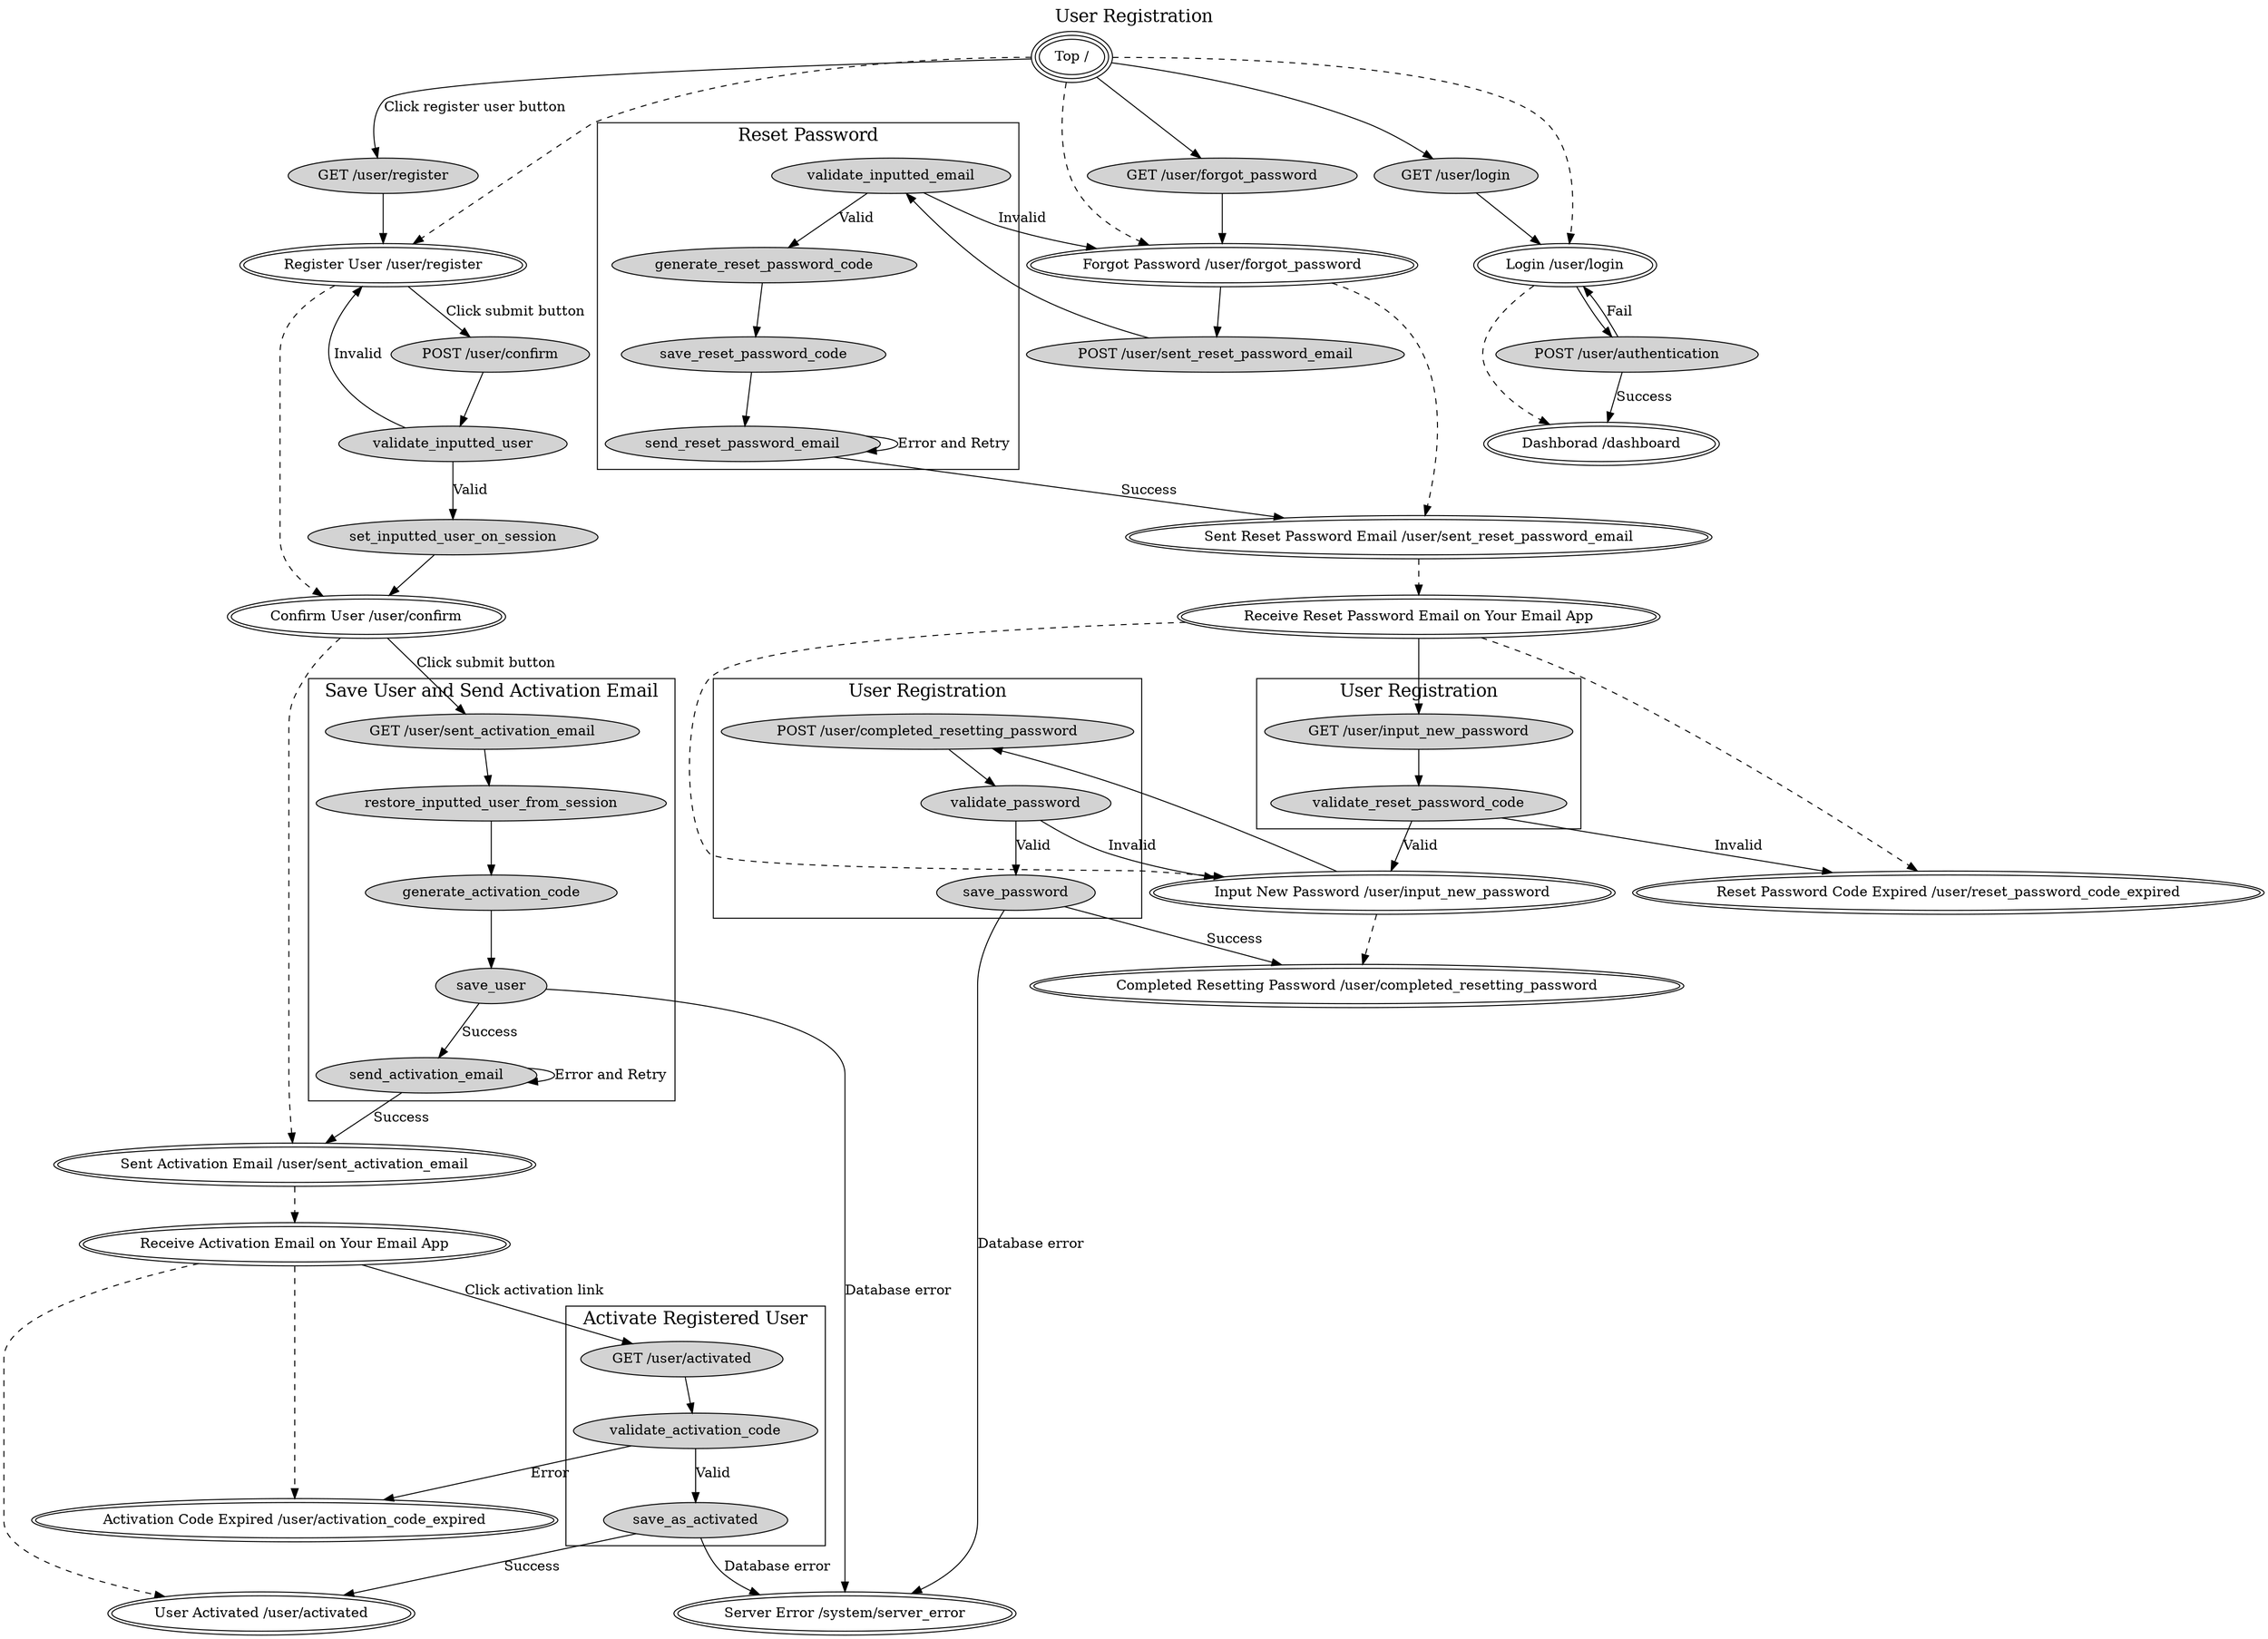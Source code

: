 digraph registration{
    // Graph Settings
    graph[label="User Registration",labelloc=t,fontsize=18];

    // Define Views
    top_view[peripheries=3,label="Top /"];

    registration_view[peripheries=2,label="Register User /user/register"];
    confirm_view[peripheries=2,label="Confirm User /user/confirm"];
    sent_activation_email_view[peripheries=2,label="Sent Activation Email /user/sent_activation_email"];
    email_activation_view[peripheries=2,label="Receive Activation Email on Your Email App"];
    activated_view[peripheries=2,label="User Activated /user/activated"];
    activation_code_expired_view[peripheries=2,label="Activation Code Expired /user/activation_code_expired"];

    forgot_password_view[peripheries=2,label="Forgot Password /user/forgot_password"];
    sent_reset_password_email_view[peripheries=2,label="Sent Reset Password Email /user/sent_reset_password_email"];
    email_reset_password_view[peripheries=2,label="Receive Reset Password Email on Your Email App"];
    input_new_password[peripheries=2,label="Input New Password /user/input_new_password"];
    reset_password_code_expired_view[peripheries=2,label="Reset Password Code Expired /user/reset_password_code_expired"];
    completed_resetting_password[peripheries=2,label="Completed Resetting Password /user/completed_resetting_password"];

    login_view[peripheries=2,label="Login /user/login"];

    dashboard_view[peripheries=2,label="Dashborad /dashboard"];

    server_error[peripheries=2,label="Server Error /system/server_error"];

    // Define Screen Transitions
    top_view->registration_view[style=dashed];
    registration_view->confirm_view[style=dashed];
    confirm_view->sent_activation_email_view[style=dashed];
    sent_activation_email_view->email_activation_view[style=dashed];
    email_activation_view->activated_view[style=dashed];
    email_activation_view->activation_code_expired_view[style=dashed];

    top_view->forgot_password_view[style=dashed];
    forgot_password_view->sent_reset_password_email_view[style=dashed];
    sent_reset_password_email_view->email_reset_password_view[style=dashed];
    email_reset_password_view->input_new_password[style=dashed];
    email_reset_password_view->reset_password_code_expired_view[style=dashed];
    input_new_password->completed_resetting_password[style=dashed];

    top_view->login_view[style=dashed];
    login_view->dashboard_view[style=dashed];

    // Define Styles of Server Side Processes
    // Register User and Activate
    "GET /user/register"[style=filled];
    "POST /user/confirm"[style=filled];
    validate_inputted_user[style=filled];
    set_inputted_user_on_session[style=filled];
    "GET /user/sent_activation_email"[style=filled];
    restore_inputted_user_from_session[style=filled];
    generate_activation_code[style=filled];
    save_user[style=filled];
    send_activation_email[style=filled];
    save_as_activated[style=filled];
    "GET /user/activated"[style=filled];
    validate_activation_code[style=filled];

    // Reset Password
    "GET /user/forgot_password"[style=filled];
    validate_inputted_email[style=filled];
    generate_reset_password_code[style=filled];
    save_reset_password_code[style=filled];
    send_reset_password_email[style=filled];
    validate_reset_password_code[style=filled];
    validate_password[style=filled];
    save_password[style=filled];
    "POST /user/sent_reset_password_email"[style=filled];
    "GET /user/input_new_password"[style=filled];
    "POST /user/completed_resetting_password"[style=filled];

    // Login
    "GET /user/login"[style=filled];
    "POST /user/authentication"[style=filled];

    // Define Server Side Processes
    // Register User and Activate
    top_view->"GET /user/register"[label="Click register user button"];
    "GET /user/register"->registration_view;
    registration_view->"POST /user/confirm"[label="Click submit button"];
    "POST /user/confirm"->validate_inputted_user;
    validate_inputted_user->set_inputted_user_on_session[label="Valid"];
    validate_inputted_user->registration_view[label="Invalid"];
    set_inputted_user_on_session->confirm_view;
    confirm_view->"GET /user/sent_activation_email"[label="Click submit button"];
    subgraph cluster_register_user {
        label="Save User and Send Activation Email";
        "GET /user/sent_activation_email"->restore_inputted_user_from_session;
        restore_inputted_user_from_session->generate_activation_code
        generate_activation_code->save_user;
        send_activation_email->send_activation_email[label="Error and Retry"];
    }
    save_user->send_activation_email[label="Success"];
    save_user->server_error[label="Database error"];
    send_activation_email->sent_activation_email_view[label="Success"];
    email_activation_view->"GET /user/activated"[label="Click activation link"];
    subgraph cluster_activate {
        label="Activate Registered User";
        "GET /user/activated"->validate_activation_code;
        validate_activation_code->save_as_activated[label="Valid"];
    }
    validate_activation_code->activation_code_expired_view[label="Error"];
    save_as_activated->activated_view[label="Success"];
    save_as_activated->server_error[label="Database error"];

    // Reset Password
    top_view->"GET /user/forgot_password";
    "GET /user/forgot_password"->forgot_password_view;
    forgot_password_view->"POST /user/sent_reset_password_email";
    "POST /user/sent_reset_password_email"->validate_inputted_email;
    subgraph cluster_generate_reset_password_code {
        label="Reset Password";
        validate_inputted_email->generate_reset_password_code[label="Valid"];
        generate_reset_password_code->save_reset_password_code;
        save_reset_password_code->send_reset_password_email;
    }
    validate_inputted_email->forgot_password_view[label="Invalid"];
    send_reset_password_email->sent_reset_password_email_view[label="Success"];
    send_reset_password_email->send_reset_password_email[label="Error and Retry"];
    email_reset_password_view->"GET /user/input_new_password";
    subgraph cluster_reset_password {
        "GET /user/input_new_password"->validate_reset_password_code
    }
    validate_reset_password_code->input_new_password[label="Valid"];
    validate_reset_password_code->reset_password_code_expired_view[label="Invalid"];
    input_new_password->"POST /user/completed_resetting_password";
    subgraph cluster_completed_resetting_password {
        "POST /user/completed_resetting_password"->validate_password;
        validate_password->save_password[label="Valid"];
    }
    validate_password->input_new_password[label="Invalid"];
    save_password->completed_resetting_password[label="Success"];
    save_password->server_error[label="Database error"];

    // Login
    top_view->"GET /user/login";
    "GET /user/login"->login_view;
    login_view->"POST /user/authentication";
    "POST /user/authentication"->dashboard_view[label="Success"];
    "POST /user/authentication"->login_view[label="Fail"];
}
